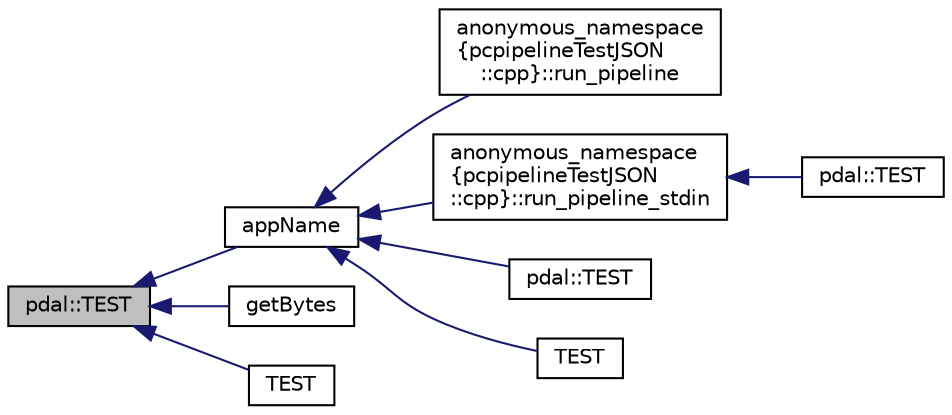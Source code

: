 digraph "pdal::TEST"
{
  edge [fontname="Helvetica",fontsize="10",labelfontname="Helvetica",labelfontsize="10"];
  node [fontname="Helvetica",fontsize="10",shape=record];
  rankdir="LR";
  Node1 [label="pdal::TEST",height=0.2,width=0.4,color="black", fillcolor="grey75", style="filled", fontcolor="black"];
  Node1 -> Node2 [dir="back",color="midnightblue",fontsize="10",style="solid",fontname="Helvetica"];
  Node2 [label="appName",height=0.2,width=0.4,color="black", fillcolor="white", style="filled",URL="$pc2pcTest_8cpp.html#afbd74d116f73f165ec877cdade110b3b"];
  Node2 -> Node3 [dir="back",color="midnightblue",fontsize="10",style="solid",fontname="Helvetica"];
  Node3 [label="anonymous_namespace\l\{pcpipelineTestJSON\l::cpp\}::run_pipeline",height=0.2,width=0.4,color="black", fillcolor="white", style="filled",URL="$namespaceanonymous__namespace_02pcpipelineTestJSON_8cpp_03.html#aa33d8022f870d86cca70cde7c401a7cd"];
  Node2 -> Node4 [dir="back",color="midnightblue",fontsize="10",style="solid",fontname="Helvetica"];
  Node4 [label="anonymous_namespace\l\{pcpipelineTestJSON\l::cpp\}::run_pipeline_stdin",height=0.2,width=0.4,color="black", fillcolor="white", style="filled",URL="$namespaceanonymous__namespace_02pcpipelineTestJSON_8cpp_03.html#a4770adf10dd3cf8415754bb734f5ea4e"];
  Node4 -> Node5 [dir="back",color="midnightblue",fontsize="10",style="solid",fontname="Helvetica"];
  Node5 [label="pdal::TEST",height=0.2,width=0.4,color="black", fillcolor="white", style="filled",URL="$namespacepdal.html#a6ca19728aca1c952820f7f163848feba"];
  Node2 -> Node6 [dir="back",color="midnightblue",fontsize="10",style="solid",fontname="Helvetica"];
  Node6 [label="pdal::TEST",height=0.2,width=0.4,color="black", fillcolor="white", style="filled",URL="$namespacepdal.html#a8e383fb580d950d8deccfbc076f59be1"];
  Node2 -> Node7 [dir="back",color="midnightblue",fontsize="10",style="solid",fontname="Helvetica"];
  Node7 [label="TEST",height=0.2,width=0.4,color="black", fillcolor="white", style="filled",URL="$apps_2MergeTest_8cpp.html#a39bbee49d335f75c349987270a3a8d2e"];
  Node1 -> Node8 [dir="back",color="midnightblue",fontsize="10",style="solid",fontname="Helvetica"];
  Node8 [label="getBytes",height=0.2,width=0.4,color="black", fillcolor="white", style="filled",URL="$CompressionTest_8cpp.html#a6d46cc9b57a277b3a7c486859232bcf8"];
  Node1 -> Node9 [dir="back",color="midnightblue",fontsize="10",style="solid",fontname="Helvetica"];
  Node9 [label="TEST",height=0.2,width=0.4,color="black", fillcolor="white", style="filled",URL="$SQLiteTest_8cpp.html#ae345a6bfcea0035732b3a47021d1d69e"];
}
